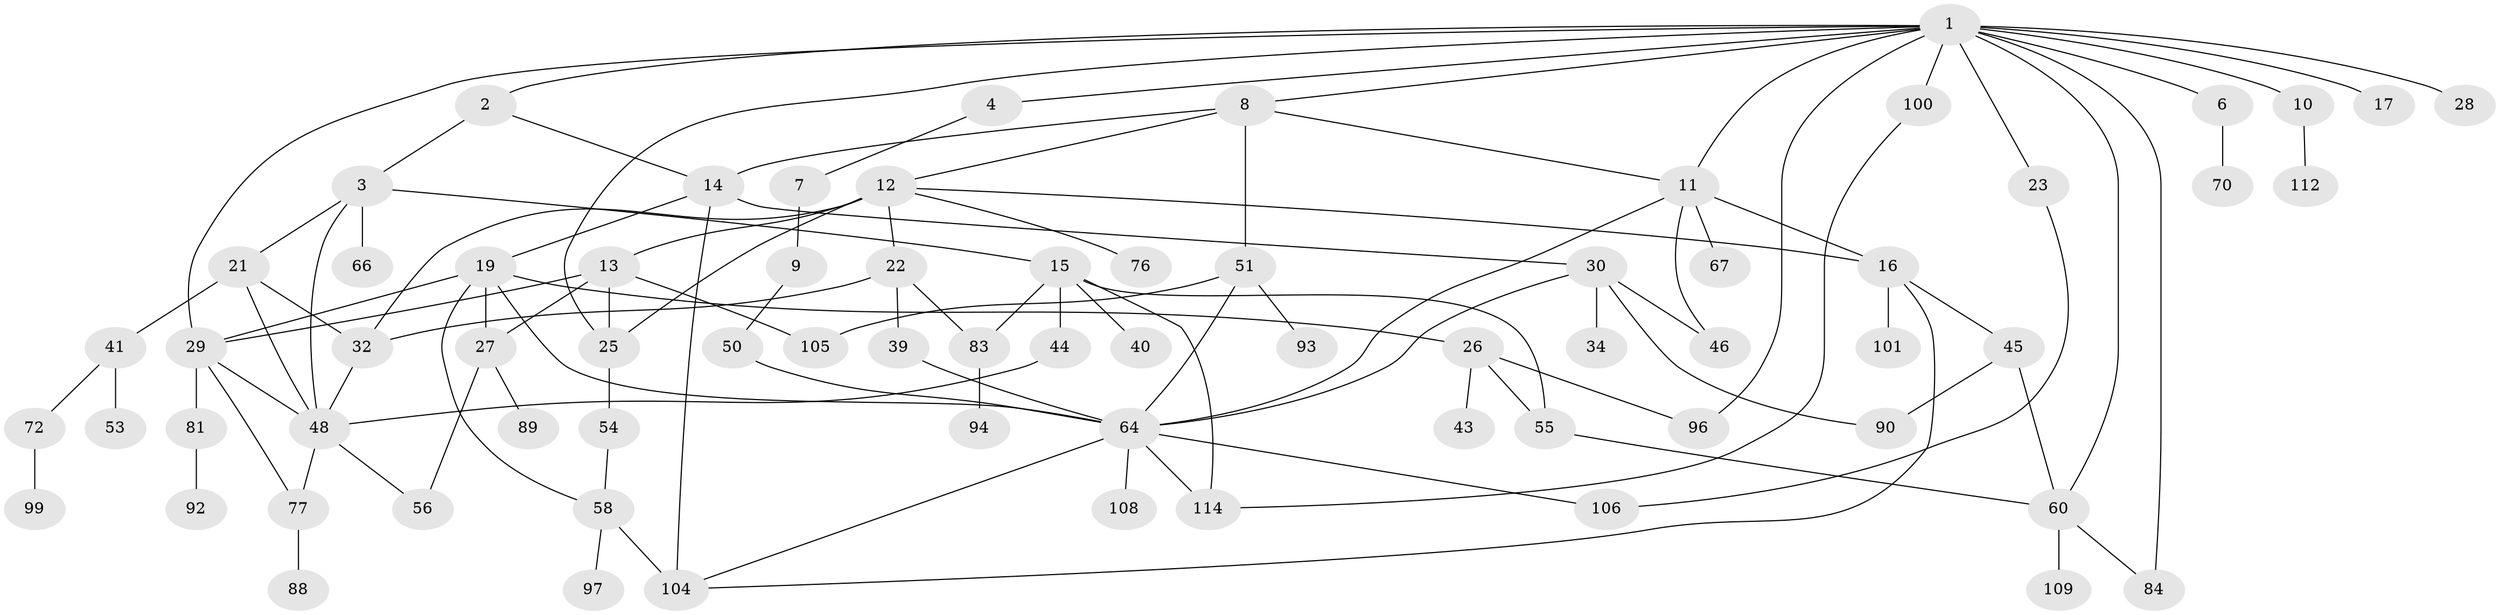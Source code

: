 // original degree distribution, {7: 0.008333333333333333, 3: 0.20833333333333334, 4: 0.125, 2: 0.3416666666666667, 8: 0.025, 5: 0.041666666666666664, 6: 0.025, 1: 0.225}
// Generated by graph-tools (version 1.1) at 2025/17/03/04/25 18:17:01]
// undirected, 72 vertices, 108 edges
graph export_dot {
graph [start="1"]
  node [color=gray90,style=filled];
  1 [super="+5"];
  2;
  3 [super="+20"];
  4;
  6;
  7;
  8 [super="+18"];
  9;
  10;
  11;
  12;
  13 [super="+113"];
  14 [super="+78"];
  15 [super="+57+36+91+31+33"];
  16 [super="+59+42"];
  17;
  19;
  21;
  22 [super="+24"];
  23;
  25 [super="+107+35"];
  26 [super="+68+79+38"];
  27 [super="+75"];
  28 [super="+110"];
  29 [super="+73"];
  30 [super="+111+47"];
  32 [super="+62"];
  34;
  39;
  40;
  41;
  43;
  44 [super="+85"];
  45;
  46 [super="+49"];
  48 [super="+61"];
  50 [super="+102"];
  51;
  53;
  54 [super="+65"];
  55 [super="+103"];
  56;
  58;
  60 [super="+80"];
  64 [super="+86+74+98+87+71"];
  66;
  67;
  70;
  72;
  76;
  77;
  81;
  83;
  84;
  88;
  89;
  90;
  92;
  93;
  94;
  96;
  97;
  99;
  100;
  101;
  104 [super="+115"];
  105;
  106;
  108;
  109;
  112;
  114 [super="+120"];
  1 -- 2;
  1 -- 4;
  1 -- 10;
  1 -- 17 [weight=2];
  1 -- 29;
  1 -- 96;
  1 -- 100;
  1 -- 6;
  1 -- 8;
  1 -- 11;
  1 -- 28;
  1 -- 84;
  1 -- 23;
  1 -- 60;
  1 -- 25;
  2 -- 3;
  2 -- 14;
  3 -- 15;
  3 -- 21;
  3 -- 48;
  3 -- 66;
  4 -- 7;
  6 -- 70;
  7 -- 9;
  8 -- 11;
  8 -- 12;
  8 -- 51;
  8 -- 14;
  9 -- 50;
  10 -- 112;
  11 -- 46;
  11 -- 67;
  11 -- 16;
  11 -- 64;
  12 -- 13 [weight=2];
  12 -- 16;
  12 -- 22;
  12 -- 76;
  12 -- 32;
  12 -- 25;
  13 -- 25;
  13 -- 29;
  13 -- 105;
  13 -- 27;
  14 -- 19;
  14 -- 30;
  14 -- 104 [weight=2];
  15 -- 83;
  15 -- 114;
  15 -- 44;
  15 -- 55;
  15 -- 40;
  16 -- 45;
  16 -- 101;
  16 -- 104;
  19 -- 26;
  19 -- 27;
  19 -- 58;
  19 -- 64;
  19 -- 29;
  21 -- 32;
  21 -- 41;
  21 -- 48;
  22 -- 39;
  22 -- 83;
  22 -- 32;
  23 -- 106;
  25 -- 54;
  26 -- 55;
  26 -- 96;
  26 -- 43;
  27 -- 56;
  27 -- 89;
  29 -- 48;
  29 -- 81;
  29 -- 77;
  30 -- 34;
  30 -- 46;
  30 -- 90;
  30 -- 64;
  32 -- 48;
  39 -- 64;
  41 -- 53;
  41 -- 72;
  44 -- 48;
  45 -- 60;
  45 -- 90;
  48 -- 56;
  48 -- 77;
  50 -- 64;
  51 -- 93;
  51 -- 105;
  51 -- 64;
  54 -- 58;
  55 -- 60;
  58 -- 97;
  58 -- 104;
  60 -- 109;
  60 -- 84;
  64 -- 104;
  64 -- 108;
  64 -- 106;
  64 -- 114;
  72 -- 99;
  77 -- 88;
  81 -- 92;
  83 -- 94;
  100 -- 114;
}
